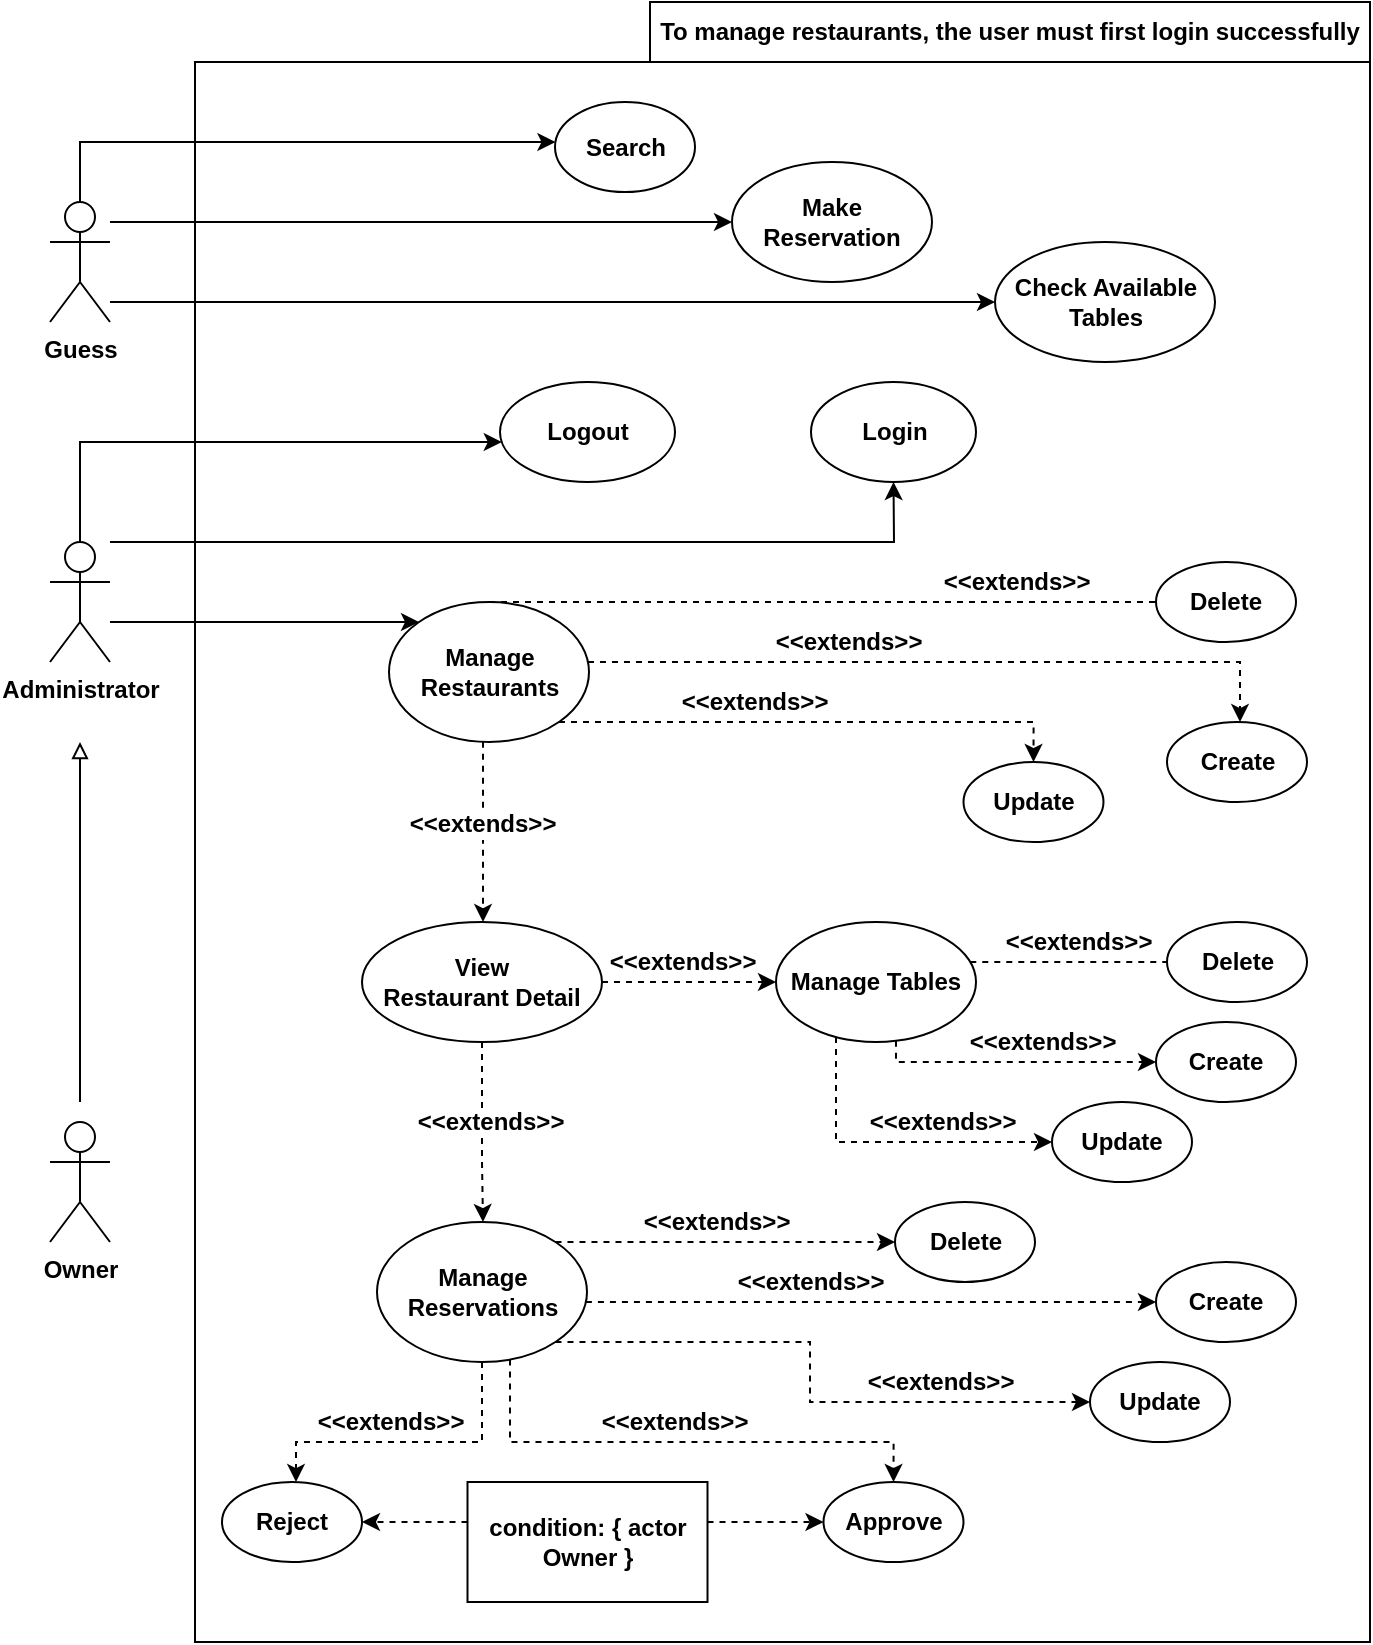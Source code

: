 <mxfile version="12.6.6" type="device"><diagram id="GiIxC8mbn1rDGeni4R-u" name="Page-1"><mxGraphModel dx="1021" dy="564" grid="1" gridSize="10" guides="1" tooltips="1" connect="1" arrows="1" fold="1" page="1" pageScale="1" pageWidth="850" pageHeight="1100" background="none" math="0" shadow="0"><root><mxCell id="0"/><mxCell id="1" parent="0"/><mxCell id="K5c5H1SP0UyMu5Hv4Rwa-130" value="" style="rounded=0;whiteSpace=wrap;html=1;fontStyle=1" vertex="1" parent="1"><mxGeometry x="202.5" y="80" width="587.5" height="790" as="geometry"/></mxCell><mxCell id="K5c5H1SP0UyMu5Hv4Rwa-14" style="edgeStyle=orthogonalEdgeStyle;rounded=0;orthogonalLoop=1;jettySize=auto;html=1;fontStyle=1;labelBorderColor=none;" edge="1" parent="1" source="K5c5H1SP0UyMu5Hv4Rwa-1" target="K5c5H1SP0UyMu5Hv4Rwa-11"><mxGeometry relative="1" as="geometry"><Array as="points"><mxPoint x="145" y="120"/></Array></mxGeometry></mxCell><mxCell id="K5c5H1SP0UyMu5Hv4Rwa-15" style="edgeStyle=orthogonalEdgeStyle;rounded=0;orthogonalLoop=1;jettySize=auto;html=1;fontStyle=1;labelBorderColor=none;" edge="1" parent="1" source="K5c5H1SP0UyMu5Hv4Rwa-1" target="K5c5H1SP0UyMu5Hv4Rwa-13"><mxGeometry relative="1" as="geometry"><Array as="points"><mxPoint x="360" y="200"/><mxPoint x="360" y="200"/></Array></mxGeometry></mxCell><mxCell id="K5c5H1SP0UyMu5Hv4Rwa-16" style="edgeStyle=orthogonalEdgeStyle;rounded=0;orthogonalLoop=1;jettySize=auto;html=1;fontStyle=1;labelBorderColor=none;" edge="1" parent="1" source="K5c5H1SP0UyMu5Hv4Rwa-1" target="K5c5H1SP0UyMu5Hv4Rwa-12"><mxGeometry relative="1" as="geometry"><Array as="points"><mxPoint x="310" y="160"/><mxPoint x="310" y="160"/></Array></mxGeometry></mxCell><mxCell id="K5c5H1SP0UyMu5Hv4Rwa-1" value="Guess" style="shape=umlActor;verticalLabelPosition=bottom;labelBackgroundColor=#ffffff;verticalAlign=top;html=1;outlineConnect=0;fontStyle=1;labelBorderColor=none;" vertex="1" parent="1"><mxGeometry x="130" y="150" width="30" height="60" as="geometry"/></mxCell><mxCell id="K5c5H1SP0UyMu5Hv4Rwa-90" style="edgeStyle=orthogonalEdgeStyle;rounded=0;orthogonalLoop=1;jettySize=auto;html=1;fontStyle=1;labelBorderColor=none;" edge="1" parent="1" source="K5c5H1SP0UyMu5Hv4Rwa-2" target="K5c5H1SP0UyMu5Hv4Rwa-8"><mxGeometry relative="1" as="geometry"><Array as="points"><mxPoint x="145" y="270"/></Array></mxGeometry></mxCell><mxCell id="K5c5H1SP0UyMu5Hv4Rwa-91" style="edgeStyle=orthogonalEdgeStyle;rounded=0;orthogonalLoop=1;jettySize=auto;html=1;fontStyle=1;labelBorderColor=none;" edge="1" parent="1" source="K5c5H1SP0UyMu5Hv4Rwa-2" target="K5c5H1SP0UyMu5Hv4Rwa-7"><mxGeometry relative="1" as="geometry"><Array as="points"><mxPoint x="552" y="320"/></Array></mxGeometry></mxCell><mxCell id="K5c5H1SP0UyMu5Hv4Rwa-104" style="edgeStyle=orthogonalEdgeStyle;rounded=0;orthogonalLoop=1;jettySize=auto;html=1;fontStyle=1" edge="1" parent="1" source="K5c5H1SP0UyMu5Hv4Rwa-2" target="K5c5H1SP0UyMu5Hv4Rwa-21"><mxGeometry relative="1" as="geometry"><Array as="points"><mxPoint x="250" y="360"/><mxPoint x="250" y="360"/></Array></mxGeometry></mxCell><mxCell id="K5c5H1SP0UyMu5Hv4Rwa-2" value="&lt;div&gt;Administrator&lt;/div&gt;" style="shape=umlActor;verticalLabelPosition=bottom;labelBackgroundColor=#ffffff;verticalAlign=top;html=1;outlineConnect=0;fontStyle=1;labelBorderColor=none;" vertex="1" parent="1"><mxGeometry x="130" y="320" width="30" height="60" as="geometry"/></mxCell><mxCell id="K5c5H1SP0UyMu5Hv4Rwa-110" style="edgeStyle=orthogonalEdgeStyle;rounded=0;orthogonalLoop=1;jettySize=auto;html=1;fontStyle=1;endArrow=block;endFill=0;strokeWidth=1;" edge="1" parent="1"><mxGeometry relative="1" as="geometry"><mxPoint x="145" y="600" as="sourcePoint"/><mxPoint x="145" y="420" as="targetPoint"/></mxGeometry></mxCell><mxCell id="K5c5H1SP0UyMu5Hv4Rwa-6" value="Owner" style="shape=umlActor;verticalLabelPosition=bottom;labelBackgroundColor=#ffffff;verticalAlign=top;html=1;outlineConnect=0;fontStyle=1;labelBorderColor=none;" vertex="1" parent="1"><mxGeometry x="130" y="610" width="30" height="60" as="geometry"/></mxCell><mxCell id="K5c5H1SP0UyMu5Hv4Rwa-7" value="&lt;div&gt;Login&lt;/div&gt;" style="ellipse;whiteSpace=wrap;html=1;fontStyle=1;labelBorderColor=none;" vertex="1" parent="1"><mxGeometry x="510.5" y="240" width="82.5" height="50" as="geometry"/></mxCell><mxCell id="K5c5H1SP0UyMu5Hv4Rwa-8" value="Logout" style="ellipse;whiteSpace=wrap;html=1;fontStyle=1;labelBorderColor=none;" vertex="1" parent="1"><mxGeometry x="355" y="240" width="87.5" height="50" as="geometry"/></mxCell><mxCell id="K5c5H1SP0UyMu5Hv4Rwa-11" value="Search" style="ellipse;whiteSpace=wrap;html=1;fontStyle=1;labelBorderColor=none;" vertex="1" parent="1"><mxGeometry x="382.5" y="100" width="70" height="45" as="geometry"/></mxCell><mxCell id="K5c5H1SP0UyMu5Hv4Rwa-12" value="Make Reservation" style="ellipse;whiteSpace=wrap;html=1;fontStyle=1;labelBorderColor=none;" vertex="1" parent="1"><mxGeometry x="471" y="130" width="100" height="60" as="geometry"/></mxCell><mxCell id="K5c5H1SP0UyMu5Hv4Rwa-13" value="&lt;div&gt;Check Available Tables&lt;/div&gt;" style="ellipse;whiteSpace=wrap;html=1;fontStyle=1;labelBorderColor=none;" vertex="1" parent="1"><mxGeometry x="602.5" y="170" width="110" height="60" as="geometry"/></mxCell><mxCell id="K5c5H1SP0UyMu5Hv4Rwa-99" style="edgeStyle=orthogonalEdgeStyle;rounded=0;orthogonalLoop=1;jettySize=auto;html=1;fontStyle=1;dashed=1;" edge="1" parent="1" source="K5c5H1SP0UyMu5Hv4Rwa-21" target="K5c5H1SP0UyMu5Hv4Rwa-96"><mxGeometry relative="1" as="geometry"><Array as="points"><mxPoint x="346.5" y="490"/><mxPoint x="346.5" y="490"/></Array></mxGeometry></mxCell><mxCell id="K5c5H1SP0UyMu5Hv4Rwa-100" value="&amp;lt;&amp;lt;extends&amp;gt;&amp;gt;" style="text;html=1;align=center;verticalAlign=middle;resizable=0;points=[];labelBackgroundColor=#ffffff;fontStyle=1" vertex="1" connectable="0" parent="K5c5H1SP0UyMu5Hv4Rwa-99"><mxGeometry x="-0.339" relative="1" as="geometry"><mxPoint x="-0.53" y="10.65" as="offset"/></mxGeometry></mxCell><mxCell id="K5c5H1SP0UyMu5Hv4Rwa-21" value="Manage Restaurants" style="ellipse;whiteSpace=wrap;html=1;fontStyle=1;labelBorderColor=none;" vertex="1" parent="1"><mxGeometry x="299.5" y="350" width="100" height="70" as="geometry"/></mxCell><mxCell id="K5c5H1SP0UyMu5Hv4Rwa-29" style="edgeStyle=orthogonalEdgeStyle;orthogonalLoop=1;jettySize=auto;html=1;fontStyle=1;labelBorderColor=none;rounded=0;strokeColor=#000000;dashed=1;" edge="1" parent="1" source="K5c5H1SP0UyMu5Hv4Rwa-21" target="K5c5H1SP0UyMu5Hv4Rwa-25"><mxGeometry relative="1" as="geometry"><mxPoint x="670" y="385" as="targetPoint"/><Array as="points"><mxPoint x="725" y="380"/></Array></mxGeometry></mxCell><mxCell id="K5c5H1SP0UyMu5Hv4Rwa-35" value="&amp;lt;&amp;lt;extends&amp;gt;&amp;gt;" style="text;html=1;align=center;verticalAlign=middle;resizable=0;points=[];labelBackgroundColor=#ffffff;fontStyle=1;labelBorderColor=none;" vertex="1" connectable="0" parent="K5c5H1SP0UyMu5Hv4Rwa-29"><mxGeometry x="-0.717" relative="1" as="geometry"><mxPoint x="78.77" y="-10" as="offset"/></mxGeometry></mxCell><mxCell id="K5c5H1SP0UyMu5Hv4Rwa-25" value="Create" style="ellipse;whiteSpace=wrap;html=1;fontStyle=1;labelBorderColor=none;" vertex="1" parent="1"><mxGeometry x="688.5" y="410" width="70" height="40" as="geometry"/></mxCell><mxCell id="K5c5H1SP0UyMu5Hv4Rwa-28" style="edgeStyle=orthogonalEdgeStyle;rounded=0;orthogonalLoop=1;jettySize=auto;html=1;fontStyle=1;labelBorderColor=none;strokeColor=#000000;dashed=1;" edge="1" parent="1" source="K5c5H1SP0UyMu5Hv4Rwa-21" target="K5c5H1SP0UyMu5Hv4Rwa-26"><mxGeometry relative="1" as="geometry"><Array as="points"><mxPoint x="500" y="410"/><mxPoint x="500" y="410"/></Array></mxGeometry></mxCell><mxCell id="K5c5H1SP0UyMu5Hv4Rwa-37" value="&amp;lt;&amp;lt;extends&amp;gt;&amp;gt;" style="text;html=1;align=center;verticalAlign=middle;resizable=0;points=[];labelBackgroundColor=#ffffff;fontStyle=1;labelBorderColor=none;" vertex="1" connectable="0" parent="K5c5H1SP0UyMu5Hv4Rwa-28"><mxGeometry x="-0.669" relative="1" as="geometry"><mxPoint x="54.39" y="-10" as="offset"/></mxGeometry></mxCell><mxCell id="K5c5H1SP0UyMu5Hv4Rwa-26" value="Update" style="ellipse;whiteSpace=wrap;html=1;fontStyle=1;labelBorderColor=none;" vertex="1" parent="1"><mxGeometry x="586.75" y="430" width="70" height="40" as="geometry"/></mxCell><mxCell id="K5c5H1SP0UyMu5Hv4Rwa-30" style="edgeStyle=orthogonalEdgeStyle;rounded=0;orthogonalLoop=1;jettySize=auto;html=1;fontStyle=1;labelBorderColor=none;strokeColor=#000000;dashed=1;" edge="1" parent="1" source="K5c5H1SP0UyMu5Hv4Rwa-21"><mxGeometry relative="1" as="geometry"><mxPoint x="695.5" y="350" as="targetPoint"/><Array as="points"><mxPoint x="450" y="350"/><mxPoint x="450" y="350"/></Array></mxGeometry></mxCell><mxCell id="K5c5H1SP0UyMu5Hv4Rwa-34" value="&amp;lt;&amp;lt;extends&amp;gt;&amp;gt;" style="text;html=1;align=center;verticalAlign=middle;resizable=0;points=[];labelBackgroundColor=#ffffff;fontStyle=1;labelBorderColor=none;" vertex="1" connectable="0" parent="K5c5H1SP0UyMu5Hv4Rwa-30"><mxGeometry x="0.347" relative="1" as="geometry"><mxPoint x="30.06" y="-10" as="offset"/></mxGeometry></mxCell><mxCell id="K5c5H1SP0UyMu5Hv4Rwa-27" value="Delete" style="ellipse;whiteSpace=wrap;html=1;fontStyle=1;labelBorderColor=none;" vertex="1" parent="1"><mxGeometry x="683" y="330" width="70" height="40" as="geometry"/></mxCell><mxCell id="K5c5H1SP0UyMu5Hv4Rwa-56" style="edgeStyle=orthogonalEdgeStyle;rounded=0;orthogonalLoop=1;jettySize=auto;html=1;fontStyle=1;labelBorderColor=none;strokeColor=#000000;dashed=1;" edge="1" parent="1" source="K5c5H1SP0UyMu5Hv4Rwa-40" target="K5c5H1SP0UyMu5Hv4Rwa-44"><mxGeometry relative="1" as="geometry"><Array as="points"><mxPoint x="523" y="620"/></Array></mxGeometry></mxCell><mxCell id="K5c5H1SP0UyMu5Hv4Rwa-59" value="&amp;lt;&amp;lt;extends&amp;gt;&amp;gt;" style="text;html=1;align=center;verticalAlign=middle;resizable=0;points=[];labelBackgroundColor=#ffffff;fontStyle=1;labelBorderColor=none;" vertex="1" connectable="0" parent="K5c5H1SP0UyMu5Hv4Rwa-56"><mxGeometry x="0.17" y="1" relative="1" as="geometry"><mxPoint x="11.25" y="-9" as="offset"/></mxGeometry></mxCell><mxCell id="K5c5H1SP0UyMu5Hv4Rwa-57" style="edgeStyle=orthogonalEdgeStyle;rounded=0;orthogonalLoop=1;jettySize=auto;html=1;fontStyle=1;labelBorderColor=none;strokeColor=#000000;dashed=1;" edge="1" parent="1" source="K5c5H1SP0UyMu5Hv4Rwa-40" target="K5c5H1SP0UyMu5Hv4Rwa-43"><mxGeometry relative="1" as="geometry"><Array as="points"><mxPoint x="553" y="580"/></Array></mxGeometry></mxCell><mxCell id="K5c5H1SP0UyMu5Hv4Rwa-61" value="&amp;lt;&amp;lt;extends&amp;gt;&amp;gt;" style="text;html=1;align=center;verticalAlign=middle;resizable=0;points=[];labelBackgroundColor=#ffffff;fontStyle=1;labelBorderColor=none;" vertex="1" connectable="0" parent="K5c5H1SP0UyMu5Hv4Rwa-57"><mxGeometry x="0.344" relative="1" as="geometry"><mxPoint x="-10.65" y="-10" as="offset"/></mxGeometry></mxCell><mxCell id="K5c5H1SP0UyMu5Hv4Rwa-58" style="edgeStyle=orthogonalEdgeStyle;rounded=0;orthogonalLoop=1;jettySize=auto;html=1;fontStyle=1;labelBorderColor=none;strokeColor=#000000;dashed=1;" edge="1" parent="1" source="K5c5H1SP0UyMu5Hv4Rwa-40"><mxGeometry relative="1" as="geometry"><mxPoint x="701" y="530" as="targetPoint"/><Array as="points"><mxPoint x="651" y="530"/><mxPoint x="651" y="530"/></Array></mxGeometry></mxCell><mxCell id="K5c5H1SP0UyMu5Hv4Rwa-60" value="&amp;lt;&amp;lt;extends&amp;gt;&amp;gt;" style="text;html=1;align=center;verticalAlign=middle;resizable=0;points=[];labelBackgroundColor=#ffffff;fontStyle=1;labelBorderColor=none;" vertex="1" connectable="0" parent="K5c5H1SP0UyMu5Hv4Rwa-58"><mxGeometry x="0.103" relative="1" as="geometry"><mxPoint x="-7.65" y="-10" as="offset"/></mxGeometry></mxCell><mxCell id="K5c5H1SP0UyMu5Hv4Rwa-40" value="Manage Tables" style="ellipse;whiteSpace=wrap;html=1;fontStyle=1;labelBorderColor=none;" vertex="1" parent="1"><mxGeometry x="493" y="510" width="100" height="60" as="geometry"/></mxCell><mxCell id="K5c5H1SP0UyMu5Hv4Rwa-43" value="Create" style="ellipse;whiteSpace=wrap;html=1;fontStyle=1;labelBorderColor=none;" vertex="1" parent="1"><mxGeometry x="683" y="560" width="70" height="40" as="geometry"/></mxCell><mxCell id="K5c5H1SP0UyMu5Hv4Rwa-44" value="Update" style="ellipse;whiteSpace=wrap;html=1;fontStyle=1;labelBorderColor=none;" vertex="1" parent="1"><mxGeometry x="631" y="600" width="70" height="40" as="geometry"/></mxCell><mxCell id="K5c5H1SP0UyMu5Hv4Rwa-45" value="Delete" style="ellipse;whiteSpace=wrap;html=1;fontStyle=1;labelBorderColor=none;" vertex="1" parent="1"><mxGeometry x="688.5" y="510" width="70" height="40" as="geometry"/></mxCell><mxCell id="K5c5H1SP0UyMu5Hv4Rwa-77" style="edgeStyle=orthogonalEdgeStyle;rounded=0;orthogonalLoop=1;jettySize=auto;html=1;fontStyle=1;labelBorderColor=none;strokeColor=#000000;dashed=1;" edge="1" parent="1" source="K5c5H1SP0UyMu5Hv4Rwa-68" target="K5c5H1SP0UyMu5Hv4Rwa-76"><mxGeometry relative="1" as="geometry"><Array as="points"><mxPoint x="346" y="770"/><mxPoint x="253" y="770"/></Array></mxGeometry></mxCell><mxCell id="K5c5H1SP0UyMu5Hv4Rwa-78" style="edgeStyle=orthogonalEdgeStyle;rounded=0;orthogonalLoop=1;jettySize=auto;html=1;fontStyle=1;labelBorderColor=none;strokeColor=#000000;dashed=1;entryX=0.5;entryY=0;entryDx=0;entryDy=0;" edge="1" parent="1" source="K5c5H1SP0UyMu5Hv4Rwa-68" target="K5c5H1SP0UyMu5Hv4Rwa-74"><mxGeometry relative="1" as="geometry"><Array as="points"><mxPoint x="360" y="770"/><mxPoint x="552" y="770"/></Array></mxGeometry></mxCell><mxCell id="K5c5H1SP0UyMu5Hv4Rwa-85" value="&amp;lt;&amp;lt;extends&amp;gt;&amp;gt;" style="text;html=1;align=center;verticalAlign=middle;resizable=0;points=[];labelBackgroundColor=#ffffff;fontStyle=1;labelBorderColor=none;" vertex="1" connectable="0" parent="K5c5H1SP0UyMu5Hv4Rwa-78"><mxGeometry x="0.493" y="3" relative="1" as="geometry"><mxPoint x="-65.69" y="-7.0" as="offset"/></mxGeometry></mxCell><mxCell id="K5c5H1SP0UyMu5Hv4Rwa-121" style="edgeStyle=orthogonalEdgeStyle;rounded=0;orthogonalLoop=1;jettySize=auto;html=1;fontStyle=1;strokeColor=#000000;dashed=1;" edge="1" parent="1" source="K5c5H1SP0UyMu5Hv4Rwa-68" target="K5c5H1SP0UyMu5Hv4Rwa-117"><mxGeometry relative="1" as="geometry"><Array as="points"><mxPoint x="432.5" y="670"/><mxPoint x="432.5" y="670"/></Array></mxGeometry></mxCell><mxCell id="K5c5H1SP0UyMu5Hv4Rwa-127" value="&amp;lt;&amp;lt;extends&amp;gt;&amp;gt;" style="text;html=1;align=center;verticalAlign=middle;resizable=0;points=[];labelBackgroundColor=#ffffff;fontStyle=1" vertex="1" connectable="0" parent="K5c5H1SP0UyMu5Hv4Rwa-121"><mxGeometry x="0.254" y="-4" relative="1" as="geometry"><mxPoint x="-26.12" y="-14" as="offset"/></mxGeometry></mxCell><mxCell id="K5c5H1SP0UyMu5Hv4Rwa-122" style="edgeStyle=orthogonalEdgeStyle;rounded=0;orthogonalLoop=1;jettySize=auto;html=1;fontStyle=1;entryX=0;entryY=0.5;entryDx=0;entryDy=0;strokeColor=#000000;dashed=1;" edge="1" parent="1" source="K5c5H1SP0UyMu5Hv4Rwa-68" target="K5c5H1SP0UyMu5Hv4Rwa-115"><mxGeometry relative="1" as="geometry"><Array as="points"><mxPoint x="683" y="700"/></Array></mxGeometry></mxCell><mxCell id="K5c5H1SP0UyMu5Hv4Rwa-128" value="&amp;lt;&amp;lt;extends&amp;gt;&amp;gt;" style="text;html=1;align=center;verticalAlign=middle;resizable=0;points=[];labelBackgroundColor=#ffffff;fontStyle=1" vertex="1" connectable="0" parent="K5c5H1SP0UyMu5Hv4Rwa-122"><mxGeometry x="0.383" relative="1" as="geometry"><mxPoint x="-85.11" y="-10" as="offset"/></mxGeometry></mxCell><mxCell id="K5c5H1SP0UyMu5Hv4Rwa-123" style="edgeStyle=orthogonalEdgeStyle;rounded=0;orthogonalLoop=1;jettySize=auto;html=1;fontStyle=1;entryX=0;entryY=0.5;entryDx=0;entryDy=0;strokeColor=#000000;dashed=1;" edge="1" parent="1" source="K5c5H1SP0UyMu5Hv4Rwa-68" target="K5c5H1SP0UyMu5Hv4Rwa-116"><mxGeometry relative="1" as="geometry"><mxPoint x="502.5" y="810" as="targetPoint"/><Array as="points"><mxPoint x="510" y="720"/><mxPoint x="510" y="750"/></Array></mxGeometry></mxCell><mxCell id="K5c5H1SP0UyMu5Hv4Rwa-129" value="&amp;lt;&amp;lt;extends&amp;gt;&amp;gt;" style="text;html=1;align=center;verticalAlign=middle;resizable=0;points=[];labelBackgroundColor=#ffffff;fontStyle=1" vertex="1" connectable="0" parent="K5c5H1SP0UyMu5Hv4Rwa-123"><mxGeometry x="0.438" y="-4" relative="1" as="geometry"><mxPoint x="8.58" y="-14" as="offset"/></mxGeometry></mxCell><mxCell id="K5c5H1SP0UyMu5Hv4Rwa-68" value="Manage Reservations" style="ellipse;whiteSpace=wrap;html=1;fontStyle=1;labelBorderColor=none;" vertex="1" parent="1"><mxGeometry x="293.5" y="660" width="105" height="70" as="geometry"/></mxCell><mxCell id="K5c5H1SP0UyMu5Hv4Rwa-74" value="Approve" style="ellipse;whiteSpace=wrap;html=1;fontStyle=1;labelBorderColor=none;" vertex="1" parent="1"><mxGeometry x="516.75" y="790" width="70" height="40" as="geometry"/></mxCell><mxCell id="K5c5H1SP0UyMu5Hv4Rwa-76" value="&lt;div&gt;Reject&lt;/div&gt;" style="ellipse;whiteSpace=wrap;html=1;fontStyle=1;labelBorderColor=none;" vertex="1" parent="1"><mxGeometry x="216" y="790" width="70" height="40" as="geometry"/></mxCell><mxCell id="K5c5H1SP0UyMu5Hv4Rwa-94" value="To manage restaurants, the user must first login successfully" style="rounded=0;whiteSpace=wrap;html=1;fontStyle=1;labelBorderColor=none;" vertex="1" parent="1"><mxGeometry x="430" y="50" width="360" height="30" as="geometry"/></mxCell><mxCell id="K5c5H1SP0UyMu5Hv4Rwa-97" style="edgeStyle=orthogonalEdgeStyle;rounded=0;orthogonalLoop=1;jettySize=auto;html=1;fontStyle=1;strokeColor=#000000;dashed=1;" edge="1" parent="1" source="K5c5H1SP0UyMu5Hv4Rwa-96" target="K5c5H1SP0UyMu5Hv4Rwa-40"><mxGeometry relative="1" as="geometry"><Array as="points"><mxPoint x="452.5" y="540"/><mxPoint x="452.5" y="540"/></Array></mxGeometry></mxCell><mxCell id="K5c5H1SP0UyMu5Hv4Rwa-102" value="&amp;lt;&amp;lt;extends&amp;gt;&amp;gt;" style="text;html=1;align=center;verticalAlign=middle;resizable=0;points=[];labelBackgroundColor=#ffffff;fontStyle=1" vertex="1" connectable="0" parent="K5c5H1SP0UyMu5Hv4Rwa-97"><mxGeometry x="-0.275" y="-2" relative="1" as="geometry"><mxPoint x="8.56" y="-12" as="offset"/></mxGeometry></mxCell><mxCell id="K5c5H1SP0UyMu5Hv4Rwa-98" style="edgeStyle=orthogonalEdgeStyle;rounded=0;orthogonalLoop=1;jettySize=auto;html=1;fontStyle=1;dashed=1;" edge="1" parent="1" source="K5c5H1SP0UyMu5Hv4Rwa-96" target="K5c5H1SP0UyMu5Hv4Rwa-68"><mxGeometry relative="1" as="geometry"><Array as="points"><mxPoint x="346.5" y="630"/><mxPoint x="346.5" y="630"/></Array></mxGeometry></mxCell><mxCell id="K5c5H1SP0UyMu5Hv4Rwa-103" value="&amp;lt;&amp;lt;extends&amp;gt;&amp;gt;" style="text;html=1;align=center;verticalAlign=middle;resizable=0;points=[];labelBackgroundColor=#ffffff;fontStyle=1" vertex="1" connectable="0" parent="K5c5H1SP0UyMu5Hv4Rwa-98"><mxGeometry x="-0.74" y="2" relative="1" as="geometry"><mxPoint x="1.5" y="28" as="offset"/></mxGeometry></mxCell><mxCell id="K5c5H1SP0UyMu5Hv4Rwa-96" value="View&lt;div&gt;Restaurant Detail&lt;/div&gt;" style="ellipse;whiteSpace=wrap;html=1;fontStyle=1;labelBorderColor=none;" vertex="1" parent="1"><mxGeometry x="286" y="510" width="120" height="60" as="geometry"/></mxCell><mxCell id="K5c5H1SP0UyMu5Hv4Rwa-113" value="&amp;lt;&amp;lt;extends&amp;gt;&amp;gt;" style="text;html=1;align=center;verticalAlign=middle;resizable=0;points=[];labelBackgroundColor=#ffffff;fontStyle=1;labelBorderColor=none;" vertex="1" connectable="0" parent="1"><mxGeometry x="309.997" y="770" as="geometry"><mxPoint x="-10.65" y="-10" as="offset"/></mxGeometry></mxCell><mxCell id="K5c5H1SP0UyMu5Hv4Rwa-115" value="Create" style="ellipse;whiteSpace=wrap;html=1;fontStyle=1;labelBorderColor=none;" vertex="1" parent="1"><mxGeometry x="683" y="680" width="70" height="40" as="geometry"/></mxCell><mxCell id="K5c5H1SP0UyMu5Hv4Rwa-116" value="Update" style="ellipse;whiteSpace=wrap;html=1;fontStyle=1;labelBorderColor=none;" vertex="1" parent="1"><mxGeometry x="650" y="730" width="70" height="40" as="geometry"/></mxCell><mxCell id="K5c5H1SP0UyMu5Hv4Rwa-117" value="Delete" style="ellipse;whiteSpace=wrap;html=1;fontStyle=1;labelBorderColor=none;" vertex="1" parent="1"><mxGeometry x="552.5" y="650" width="70" height="40" as="geometry"/></mxCell><mxCell id="K5c5H1SP0UyMu5Hv4Rwa-133" style="edgeStyle=orthogonalEdgeStyle;rounded=0;orthogonalLoop=1;jettySize=auto;html=1;dashed=1;strokeColor=#000000;fontStyle=1" edge="1" parent="1" source="K5c5H1SP0UyMu5Hv4Rwa-132" target="K5c5H1SP0UyMu5Hv4Rwa-74"><mxGeometry relative="1" as="geometry"><mxPoint x="410" y="770" as="targetPoint"/><Array as="points"><mxPoint x="480" y="810"/><mxPoint x="480" y="810"/></Array></mxGeometry></mxCell><mxCell id="K5c5H1SP0UyMu5Hv4Rwa-135" style="edgeStyle=orthogonalEdgeStyle;rounded=0;orthogonalLoop=1;jettySize=auto;html=1;dashed=1;strokeColor=#000000;fontStyle=1" edge="1" parent="1" source="K5c5H1SP0UyMu5Hv4Rwa-132" target="K5c5H1SP0UyMu5Hv4Rwa-76"><mxGeometry relative="1" as="geometry"><Array as="points"><mxPoint x="330" y="810"/><mxPoint x="330" y="810"/></Array></mxGeometry></mxCell><mxCell id="K5c5H1SP0UyMu5Hv4Rwa-132" value="condition: { actor Owner }" style="rounded=0;whiteSpace=wrap;html=1;fontStyle=1" vertex="1" parent="1"><mxGeometry x="338.75" y="790" width="120" height="60" as="geometry"/></mxCell></root></mxGraphModel></diagram></mxfile>